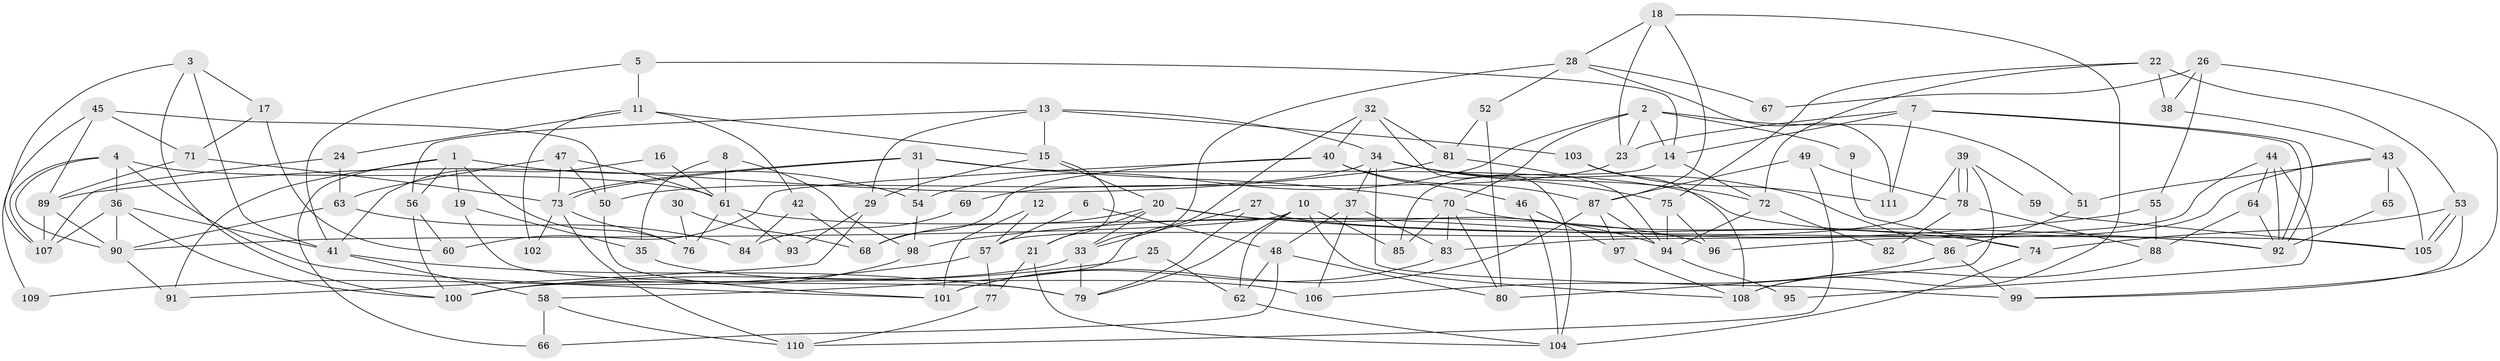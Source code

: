 // Generated by graph-tools (version 1.1) at 2025/11/02/27/25 16:11:20]
// undirected, 111 vertices, 222 edges
graph export_dot {
graph [start="1"]
  node [color=gray90,style=filled];
  1;
  2;
  3;
  4;
  5;
  6;
  7;
  8;
  9;
  10;
  11;
  12;
  13;
  14;
  15;
  16;
  17;
  18;
  19;
  20;
  21;
  22;
  23;
  24;
  25;
  26;
  27;
  28;
  29;
  30;
  31;
  32;
  33;
  34;
  35;
  36;
  37;
  38;
  39;
  40;
  41;
  42;
  43;
  44;
  45;
  46;
  47;
  48;
  49;
  50;
  51;
  52;
  53;
  54;
  55;
  56;
  57;
  58;
  59;
  60;
  61;
  62;
  63;
  64;
  65;
  66;
  67;
  68;
  69;
  70;
  71;
  72;
  73;
  74;
  75;
  76;
  77;
  78;
  79;
  80;
  81;
  82;
  83;
  84;
  85;
  86;
  87;
  88;
  89;
  90;
  91;
  92;
  93;
  94;
  95;
  96;
  97;
  98;
  99;
  100;
  101;
  102;
  103;
  104;
  105;
  106;
  107;
  108;
  109;
  110;
  111;
  1 -- 56;
  1 -- 66;
  1 -- 19;
  1 -- 54;
  1 -- 76;
  1 -- 91;
  2 -- 54;
  2 -- 70;
  2 -- 9;
  2 -- 14;
  2 -- 23;
  2 -- 51;
  3 -- 100;
  3 -- 107;
  3 -- 17;
  3 -- 41;
  4 -- 90;
  4 -- 61;
  4 -- 36;
  4 -- 101;
  4 -- 107;
  5 -- 11;
  5 -- 14;
  5 -- 41;
  6 -- 57;
  6 -- 48;
  7 -- 92;
  7 -- 92;
  7 -- 14;
  7 -- 23;
  7 -- 111;
  8 -- 61;
  8 -- 35;
  8 -- 98;
  9 -- 74;
  10 -- 90;
  10 -- 79;
  10 -- 62;
  10 -- 85;
  10 -- 108;
  11 -- 24;
  11 -- 15;
  11 -- 42;
  11 -- 102;
  12 -- 101;
  12 -- 57;
  13 -- 103;
  13 -- 15;
  13 -- 29;
  13 -- 34;
  13 -- 56;
  14 -- 85;
  14 -- 72;
  15 -- 20;
  15 -- 21;
  15 -- 29;
  16 -- 41;
  16 -- 61;
  17 -- 60;
  17 -- 71;
  18 -- 23;
  18 -- 87;
  18 -- 28;
  18 -- 108;
  19 -- 79;
  19 -- 35;
  20 -- 92;
  20 -- 33;
  20 -- 21;
  20 -- 68;
  20 -- 94;
  21 -- 104;
  21 -- 77;
  22 -- 72;
  22 -- 53;
  22 -- 38;
  22 -- 75;
  23 -- 69;
  24 -- 107;
  24 -- 63;
  25 -- 62;
  25 -- 100;
  26 -- 55;
  26 -- 38;
  26 -- 67;
  26 -- 99;
  27 -- 105;
  27 -- 33;
  27 -- 79;
  28 -- 52;
  28 -- 33;
  28 -- 67;
  28 -- 111;
  29 -- 91;
  29 -- 93;
  30 -- 76;
  30 -- 68;
  31 -- 73;
  31 -- 73;
  31 -- 54;
  31 -- 70;
  31 -- 92;
  32 -- 104;
  32 -- 81;
  32 -- 40;
  32 -- 58;
  33 -- 79;
  33 -- 100;
  34 -- 75;
  34 -- 37;
  34 -- 50;
  34 -- 72;
  34 -- 86;
  34 -- 99;
  35 -- 106;
  36 -- 41;
  36 -- 90;
  36 -- 100;
  36 -- 107;
  37 -- 83;
  37 -- 48;
  37 -- 106;
  38 -- 43;
  39 -- 80;
  39 -- 78;
  39 -- 78;
  39 -- 57;
  39 -- 59;
  40 -- 87;
  40 -- 46;
  40 -- 60;
  40 -- 68;
  41 -- 58;
  41 -- 79;
  42 -- 68;
  42 -- 84;
  43 -- 51;
  43 -- 96;
  43 -- 65;
  43 -- 105;
  44 -- 92;
  44 -- 64;
  44 -- 83;
  44 -- 95;
  45 -- 89;
  45 -- 71;
  45 -- 50;
  45 -- 109;
  46 -- 97;
  46 -- 104;
  47 -- 50;
  47 -- 73;
  47 -- 61;
  47 -- 63;
  48 -- 62;
  48 -- 66;
  48 -- 80;
  49 -- 110;
  49 -- 87;
  49 -- 78;
  50 -- 101;
  51 -- 86;
  52 -- 81;
  52 -- 80;
  53 -- 105;
  53 -- 105;
  53 -- 99;
  53 -- 74;
  54 -- 98;
  55 -- 98;
  55 -- 88;
  56 -- 100;
  56 -- 60;
  57 -- 77;
  57 -- 109;
  58 -- 66;
  58 -- 110;
  59 -- 105;
  61 -- 76;
  61 -- 93;
  61 -- 96;
  62 -- 104;
  63 -- 90;
  63 -- 84;
  64 -- 88;
  64 -- 92;
  65 -- 92;
  69 -- 84;
  70 -- 83;
  70 -- 74;
  70 -- 80;
  70 -- 85;
  71 -- 89;
  71 -- 73;
  72 -- 82;
  72 -- 94;
  73 -- 76;
  73 -- 102;
  73 -- 110;
  74 -- 104;
  75 -- 94;
  75 -- 96;
  77 -- 110;
  78 -- 82;
  78 -- 88;
  81 -- 94;
  81 -- 89;
  83 -- 101;
  86 -- 99;
  86 -- 106;
  87 -- 94;
  87 -- 101;
  87 -- 97;
  88 -- 108;
  89 -- 90;
  89 -- 107;
  90 -- 91;
  94 -- 95;
  97 -- 108;
  98 -- 100;
  103 -- 111;
  103 -- 108;
}
